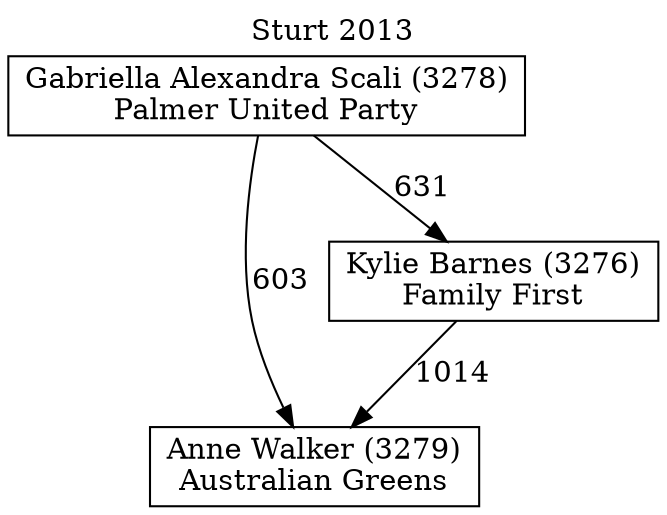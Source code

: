 // House preference flow
digraph "Anne Walker (3279)_Sturt_2013" {
	graph [label="Sturt 2013" labelloc=t mclimit=10]
	node [shape=box]
	"Anne Walker (3279)" [label="Anne Walker (3279)
Australian Greens"]
	"Kylie Barnes (3276)" [label="Kylie Barnes (3276)
Family First"]
	"Gabriella Alexandra Scali (3278)" [label="Gabriella Alexandra Scali (3278)
Palmer United Party"]
	"Anne Walker (3279)" [label="Anne Walker (3279)
Australian Greens"]
	"Gabriella Alexandra Scali (3278)" [label="Gabriella Alexandra Scali (3278)
Palmer United Party"]
	"Gabriella Alexandra Scali (3278)" [label="Gabriella Alexandra Scali (3278)
Palmer United Party"]
	"Kylie Barnes (3276)" [label="Kylie Barnes (3276)
Family First"]
	"Gabriella Alexandra Scali (3278)" [label="Gabriella Alexandra Scali (3278)
Palmer United Party"]
	"Gabriella Alexandra Scali (3278)" [label="Gabriella Alexandra Scali (3278)
Palmer United Party"]
	"Kylie Barnes (3276)" -> "Anne Walker (3279)" [label=1014]
	"Gabriella Alexandra Scali (3278)" -> "Kylie Barnes (3276)" [label=631]
	"Gabriella Alexandra Scali (3278)" -> "Anne Walker (3279)" [label=603]
}
